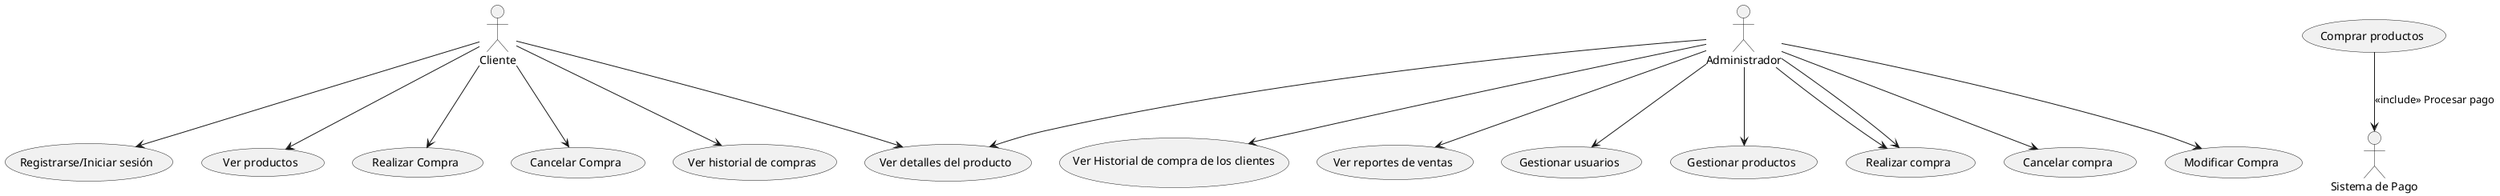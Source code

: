 @startuml
actor Cliente
actor Administrador
actor "Sistema de Pago" as Pago

Cliente --> (Registrarse/Iniciar sesión)
Cliente --> (Ver productos)
Cliente --> (Ver detalles del producto)
Cliente --> (Realizar Compra)
Cliente --> (Cancelar Compra)
Cliente --> (Ver historial de compras)

Administrador --> (Gestionar usuarios)
Administrador --> (Gestionar productos)
Administrador --> (Realizar compra)
Administrador --> (Ver detalles del producto)
Administrador --> (Realizar compra)
Administrador --> (Cancelar compra)
Administrador --> (Modificar Compra)
Administrador --> (Ver Historial de compra de los clientes)
Administrador --> (Ver reportes de ventas)

(Comprar productos) --> Pago : <<include>> Procesar pago



@enduml

